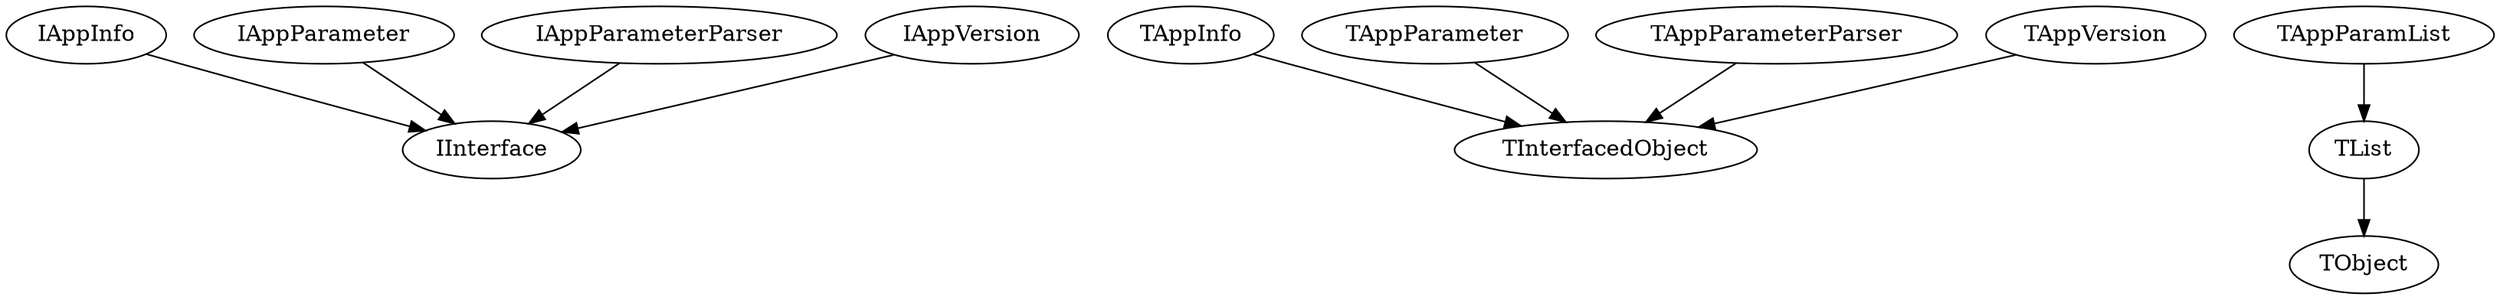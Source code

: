 DiGraph Classes {
  IAppInfo -> IInterface
  IAppInfo [href="ooAppInfo.IAppInfo.html"]
  IAppParameter -> IInterface
  IAppParameter [href="ooAppInfo.Parameter.IAppParameter.html"]
  IAppParameterParser -> IInterface
  IAppParameterParser [href="ooAppInfo.Parameter.Parser.IAppParameterParser.html"]
  IAppVersion -> IInterface
  IAppVersion [href="ooAppInfo.Version.IAppVersion.html"]
  TAppInfo -> TInterfacedObject
  TAppInfo [href="ooAppInfo.TAppInfo.html"]
  TAppParameter -> TInterfacedObject
  TAppParameter [href="ooAppInfo.Parameter.TAppParameter.html"]
  TAppParameterParser -> TInterfacedObject
  TAppParameterParser [href="ooAppInfo.Parameter.Parser.TAppParameterParser.html"]
  TAppVersion -> TInterfacedObject
  TAppVersion [href="ooAppInfo.Version.TAppVersion.html"]
  TList -> TObject
  TAppParamList -> TList
  TAppParamList [href="ooAppInfo.Parameter.TAppParamList.html"]
}
